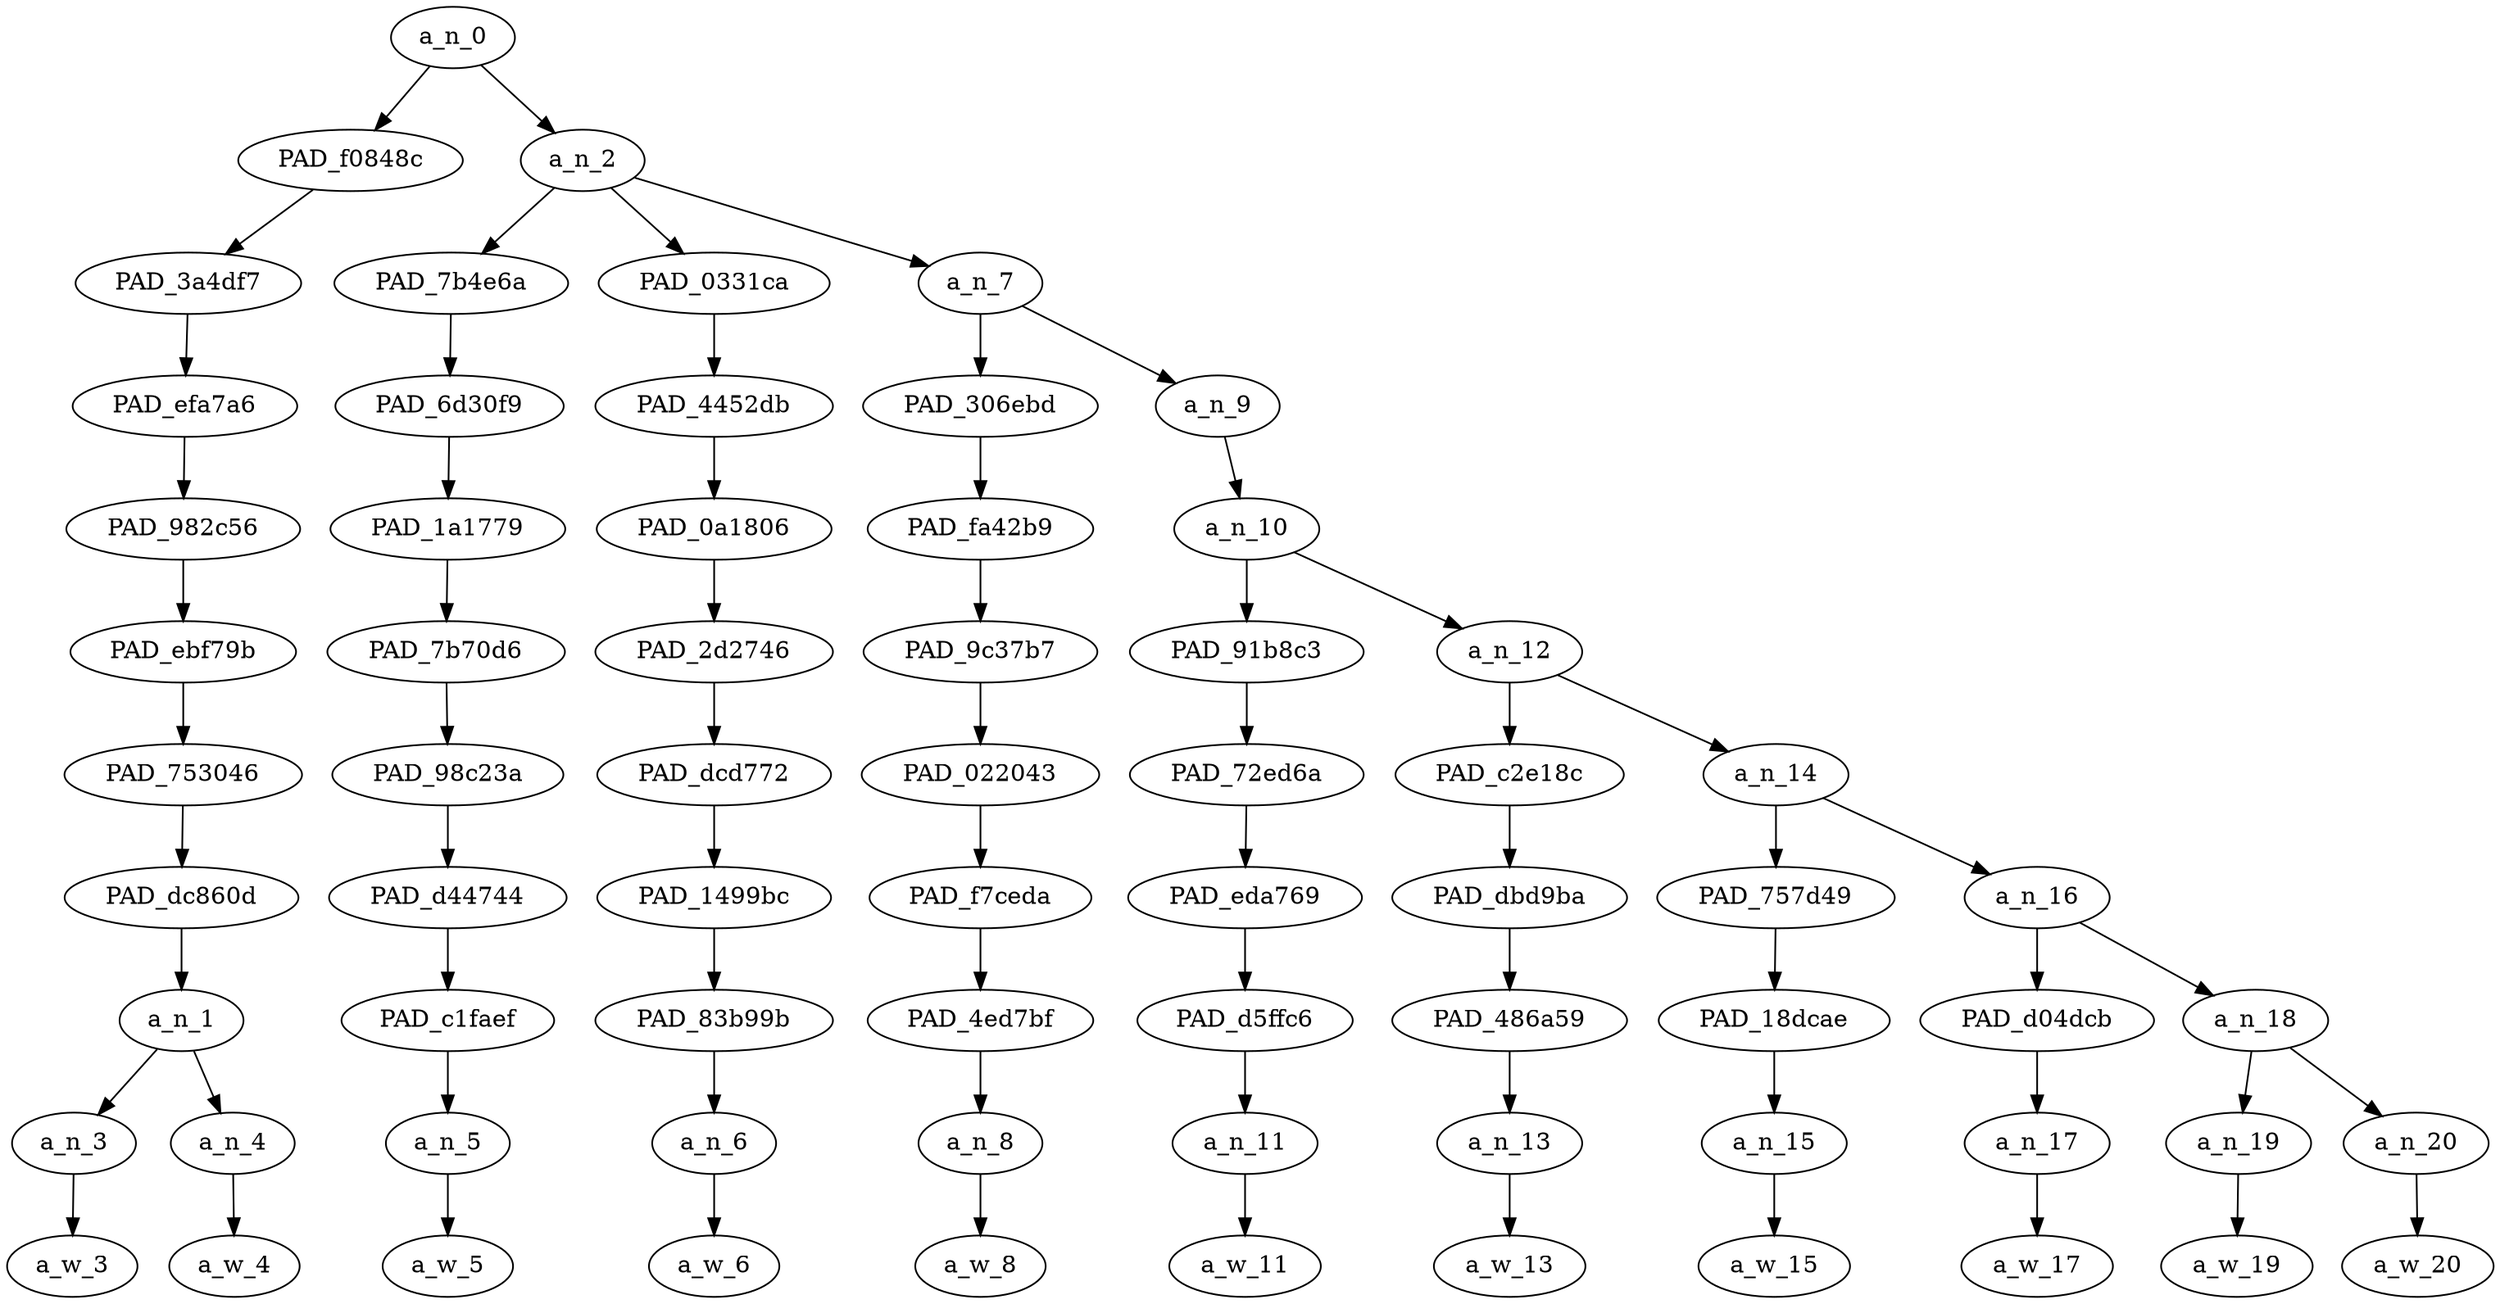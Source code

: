 strict digraph "" {
	a_n_0	[div_dir=1,
		index=0,
		level=10,
		pos="1.9140625,10!",
		text_span="[0, 1, 2, 3, 4, 5, 6, 7, 8, 9, 10]",
		value=1.00000001];
	PAD_f0848c	[div_dir=1,
		index=0,
		level=9,
		pos="0.5,9!",
		text_span="[0, 1]",
		value=0.10819820];
	a_n_0 -> PAD_f0848c;
	a_n_2	[div_dir=1,
		index=1,
		level=9,
		pos="3.328125,9!",
		text_span="[2, 3, 4, 5, 6, 7, 8, 9, 10]",
		value=0.89110287];
	a_n_0 -> a_n_2;
	PAD_3a4df7	[div_dir=1,
		index=0,
		level=8,
		pos="0.5,8!",
		text_span="[0, 1]",
		value=0.10819820];
	PAD_f0848c -> PAD_3a4df7;
	PAD_efa7a6	[div_dir=1,
		index=0,
		level=7,
		pos="0.5,7!",
		text_span="[0, 1]",
		value=0.10819820];
	PAD_3a4df7 -> PAD_efa7a6;
	PAD_982c56	[div_dir=1,
		index=0,
		level=6,
		pos="0.5,6!",
		text_span="[0, 1]",
		value=0.10819820];
	PAD_efa7a6 -> PAD_982c56;
	PAD_ebf79b	[div_dir=1,
		index=0,
		level=5,
		pos="0.5,5!",
		text_span="[0, 1]",
		value=0.10819820];
	PAD_982c56 -> PAD_ebf79b;
	PAD_753046	[div_dir=1,
		index=0,
		level=4,
		pos="0.5,4!",
		text_span="[0, 1]",
		value=0.10819820];
	PAD_ebf79b -> PAD_753046;
	PAD_dc860d	[div_dir=1,
		index=0,
		level=3,
		pos="0.5,3!",
		text_span="[0, 1]",
		value=0.10819820];
	PAD_753046 -> PAD_dc860d;
	a_n_1	[div_dir=1,
		index=0,
		level=2,
		pos="0.5,2!",
		text_span="[0, 1]",
		value=0.10819820];
	PAD_dc860d -> a_n_1;
	a_n_3	[div_dir=1,
		index=0,
		level=1,
		pos="0.0,1!",
		text_span="[0]",
		value=0.05966417];
	a_n_1 -> a_n_3;
	a_n_4	[div_dir=-1,
		index=1,
		level=1,
		pos="1.0,1!",
		text_span="[1]",
		value=0.04841681];
	a_n_1 -> a_n_4;
	a_w_3	[div_dir=0,
		index=0,
		level=0,
		pos="0,0!",
		text_span="[0]",
		value=fun];
	a_n_3 -> a_w_3;
	a_w_4	[div_dir=0,
		index=1,
		level=0,
		pos="1,0!",
		text_span="[1]",
		value=fact];
	a_n_4 -> a_w_4;
	PAD_7b4e6a	[div_dir=-1,
		index=1,
		level=8,
		pos="2.0,8!",
		text_span="[2]",
		value=0.03058571];
	a_n_2 -> PAD_7b4e6a;
	PAD_0331ca	[div_dir=-1,
		index=2,
		level=8,
		pos="3.0,8!",
		text_span="[3]",
		value=0.03654212];
	a_n_2 -> PAD_0331ca;
	a_n_7	[div_dir=1,
		index=3,
		level=8,
		pos="4.984375,8!",
		text_span="[4, 5, 6, 7, 8, 9, 10]",
		value=0.82326842];
	a_n_2 -> a_n_7;
	PAD_6d30f9	[div_dir=-1,
		index=1,
		level=7,
		pos="2.0,7!",
		text_span="[2]",
		value=0.03058571];
	PAD_7b4e6a -> PAD_6d30f9;
	PAD_1a1779	[div_dir=-1,
		index=1,
		level=6,
		pos="2.0,6!",
		text_span="[2]",
		value=0.03058571];
	PAD_6d30f9 -> PAD_1a1779;
	PAD_7b70d6	[div_dir=-1,
		index=1,
		level=5,
		pos="2.0,5!",
		text_span="[2]",
		value=0.03058571];
	PAD_1a1779 -> PAD_7b70d6;
	PAD_98c23a	[div_dir=-1,
		index=1,
		level=4,
		pos="2.0,4!",
		text_span="[2]",
		value=0.03058571];
	PAD_7b70d6 -> PAD_98c23a;
	PAD_d44744	[div_dir=-1,
		index=1,
		level=3,
		pos="2.0,3!",
		text_span="[2]",
		value=0.03058571];
	PAD_98c23a -> PAD_d44744;
	PAD_c1faef	[div_dir=-1,
		index=1,
		level=2,
		pos="2.0,2!",
		text_span="[2]",
		value=0.03058571];
	PAD_d44744 -> PAD_c1faef;
	a_n_5	[div_dir=-1,
		index=2,
		level=1,
		pos="2.0,1!",
		text_span="[2]",
		value=0.03058571];
	PAD_c1faef -> a_n_5;
	a_w_5	[div_dir=0,
		index=2,
		level=0,
		pos="2,0!",
		text_span="[2]",
		value=did];
	a_n_5 -> a_w_5;
	PAD_4452db	[div_dir=-1,
		index=2,
		level=7,
		pos="3.0,7!",
		text_span="[3]",
		value=0.03654212];
	PAD_0331ca -> PAD_4452db;
	PAD_0a1806	[div_dir=-1,
		index=2,
		level=6,
		pos="3.0,6!",
		text_span="[3]",
		value=0.03654212];
	PAD_4452db -> PAD_0a1806;
	PAD_2d2746	[div_dir=-1,
		index=2,
		level=5,
		pos="3.0,5!",
		text_span="[3]",
		value=0.03654212];
	PAD_0a1806 -> PAD_2d2746;
	PAD_dcd772	[div_dir=-1,
		index=2,
		level=4,
		pos="3.0,4!",
		text_span="[3]",
		value=0.03654212];
	PAD_2d2746 -> PAD_dcd772;
	PAD_1499bc	[div_dir=-1,
		index=2,
		level=3,
		pos="3.0,3!",
		text_span="[3]",
		value=0.03654212];
	PAD_dcd772 -> PAD_1499bc;
	PAD_83b99b	[div_dir=-1,
		index=2,
		level=2,
		pos="3.0,2!",
		text_span="[3]",
		value=0.03654212];
	PAD_1499bc -> PAD_83b99b;
	a_n_6	[div_dir=-1,
		index=3,
		level=1,
		pos="3.0,1!",
		text_span="[3]",
		value=0.03654212];
	PAD_83b99b -> a_n_6;
	a_w_6	[div_dir=0,
		index=3,
		level=0,
		pos="3,0!",
		text_span="[3]",
		value=you];
	a_n_6 -> a_w_6;
	PAD_306ebd	[div_dir=1,
		index=3,
		level=7,
		pos="4.0,7!",
		text_span="[4]",
		value=0.03502829];
	a_n_7 -> PAD_306ebd;
	a_n_9	[div_dir=1,
		index=4,
		level=7,
		pos="5.96875,7!",
		text_span="[5, 6, 7, 8, 9, 10]",
		value=0.78744807];
	a_n_7 -> a_n_9;
	PAD_fa42b9	[div_dir=1,
		index=3,
		level=6,
		pos="4.0,6!",
		text_span="[4]",
		value=0.03502829];
	PAD_306ebd -> PAD_fa42b9;
	PAD_9c37b7	[div_dir=1,
		index=3,
		level=5,
		pos="4.0,5!",
		text_span="[4]",
		value=0.03502829];
	PAD_fa42b9 -> PAD_9c37b7;
	PAD_022043	[div_dir=1,
		index=3,
		level=4,
		pos="4.0,4!",
		text_span="[4]",
		value=0.03502829];
	PAD_9c37b7 -> PAD_022043;
	PAD_f7ceda	[div_dir=1,
		index=3,
		level=3,
		pos="4.0,3!",
		text_span="[4]",
		value=0.03502829];
	PAD_022043 -> PAD_f7ceda;
	PAD_4ed7bf	[div_dir=1,
		index=3,
		level=2,
		pos="4.0,2!",
		text_span="[4]",
		value=0.03502829];
	PAD_f7ceda -> PAD_4ed7bf;
	a_n_8	[div_dir=1,
		index=4,
		level=1,
		pos="4.0,1!",
		text_span="[4]",
		value=0.03502829];
	PAD_4ed7bf -> a_n_8;
	a_w_8	[div_dir=0,
		index=4,
		level=0,
		pos="4,0!",
		text_span="[4]",
		value=know];
	a_n_8 -> a_w_8;
	a_n_10	[div_dir=1,
		index=4,
		level=6,
		pos="5.96875,6!",
		text_span="[5, 6, 7, 8, 9, 10]",
		value=0.78663015];
	a_n_9 -> a_n_10;
	PAD_91b8c3	[div_dir=-1,
		index=4,
		level=5,
		pos="5.0,5!",
		text_span="[5]",
		value=0.18956343];
	a_n_10 -> PAD_91b8c3;
	a_n_12	[div_dir=1,
		index=5,
		level=5,
		pos="6.9375,5!",
		text_span="[6, 7, 8, 9, 10]",
		value=0.59624879];
	a_n_10 -> a_n_12;
	PAD_72ed6a	[div_dir=-1,
		index=4,
		level=4,
		pos="5.0,4!",
		text_span="[5]",
		value=0.18956343];
	PAD_91b8c3 -> PAD_72ed6a;
	PAD_eda769	[div_dir=-1,
		index=4,
		level=3,
		pos="5.0,3!",
		text_span="[5]",
		value=0.18956343];
	PAD_72ed6a -> PAD_eda769;
	PAD_d5ffc6	[div_dir=-1,
		index=4,
		level=2,
		pos="5.0,2!",
		text_span="[5]",
		value=0.18956343];
	PAD_eda769 -> PAD_d5ffc6;
	a_n_11	[div_dir=-1,
		index=5,
		level=1,
		pos="5.0,1!",
		text_span="[5]",
		value=0.18956343];
	PAD_d5ffc6 -> a_n_11;
	a_w_11	[div_dir=0,
		index=5,
		level=0,
		pos="5,0!",
		text_span="[5]",
		value=kardashian];
	a_n_11 -> a_w_11;
	PAD_c2e18c	[div_dir=-1,
		index=5,
		level=4,
		pos="6.0,4!",
		text_span="[6]",
		value=0.04075296];
	a_n_12 -> PAD_c2e18c;
	a_n_14	[div_dir=1,
		index=6,
		level=4,
		pos="7.875,4!",
		text_span="[7, 8, 9, 10]",
		value=0.55436807];
	a_n_12 -> a_n_14;
	PAD_dbd9ba	[div_dir=-1,
		index=5,
		level=3,
		pos="6.0,3!",
		text_span="[6]",
		value=0.04075296];
	PAD_c2e18c -> PAD_dbd9ba;
	PAD_486a59	[div_dir=-1,
		index=5,
		level=2,
		pos="6.0,2!",
		text_span="[6]",
		value=0.04075296];
	PAD_dbd9ba -> PAD_486a59;
	a_n_13	[div_dir=-1,
		index=6,
		level=1,
		pos="6.0,1!",
		text_span="[6]",
		value=0.04075296];
	PAD_486a59 -> a_n_13;
	a_w_13	[div_dir=0,
		index=6,
		level=0,
		pos="6,0!",
		text_span="[6]",
		value=is];
	a_n_13 -> a_w_13;
	PAD_757d49	[div_dir=-1,
		index=6,
		level=3,
		pos="7.0,3!",
		text_span="[7]",
		value=0.08057583];
	a_n_14 -> PAD_757d49;
	a_n_16	[div_dir=1,
		index=7,
		level=3,
		pos="8.75,3!",
		text_span="[8, 9, 10]",
		value=0.47255524];
	a_n_14 -> a_n_16;
	PAD_18dcae	[div_dir=-1,
		index=6,
		level=2,
		pos="7.0,2!",
		text_span="[7]",
		value=0.08057583];
	PAD_757d49 -> PAD_18dcae;
	a_n_15	[div_dir=-1,
		index=7,
		level=1,
		pos="7.0,1!",
		text_span="[7]",
		value=0.08057583];
	PAD_18dcae -> a_n_15;
	a_w_15	[div_dir=0,
		index=7,
		level=0,
		pos="7,0!",
		text_span="[7]",
		value=armenian];
	a_n_15 -> a_w_15;
	PAD_d04dcb	[div_dir=1,
		index=7,
		level=2,
		pos="8.0,2!",
		text_span="[8]",
		value=0.05857161];
	a_n_16 -> PAD_d04dcb;
	a_n_18	[div_dir=1,
		index=8,
		level=2,
		pos="9.5,2!",
		text_span="[9, 10]",
		value=0.41252143];
	a_n_16 -> a_n_18;
	a_n_17	[div_dir=1,
		index=8,
		level=1,
		pos="8.0,1!",
		text_span="[8]",
		value=0.05857161];
	PAD_d04dcb -> a_n_17;
	a_w_17	[div_dir=0,
		index=8,
		level=0,
		pos="8,0!",
		text_span="[8]",
		value=for];
	a_n_17 -> a_w_17;
	a_n_19	[div_dir=1,
		index=9,
		level=1,
		pos="9.0,1!",
		text_span="[9]",
		value=0.28640659];
	a_n_18 -> a_n_19;
	a_n_20	[div_dir=1,
		index=10,
		level=1,
		pos="10.0,1!",
		text_span="[10]",
		value=0.12454939];
	a_n_18 -> a_n_20;
	a_w_19	[div_dir=0,
		index=9,
		level=0,
		pos="9,0!",
		text_span="[9]",
		value=nigger];
	a_n_19 -> a_w_19;
	a_w_20	[div_dir=0,
		index=10,
		level=0,
		pos="10,0!",
		text_span="[10]",
		value=lover];
	a_n_20 -> a_w_20;
}
